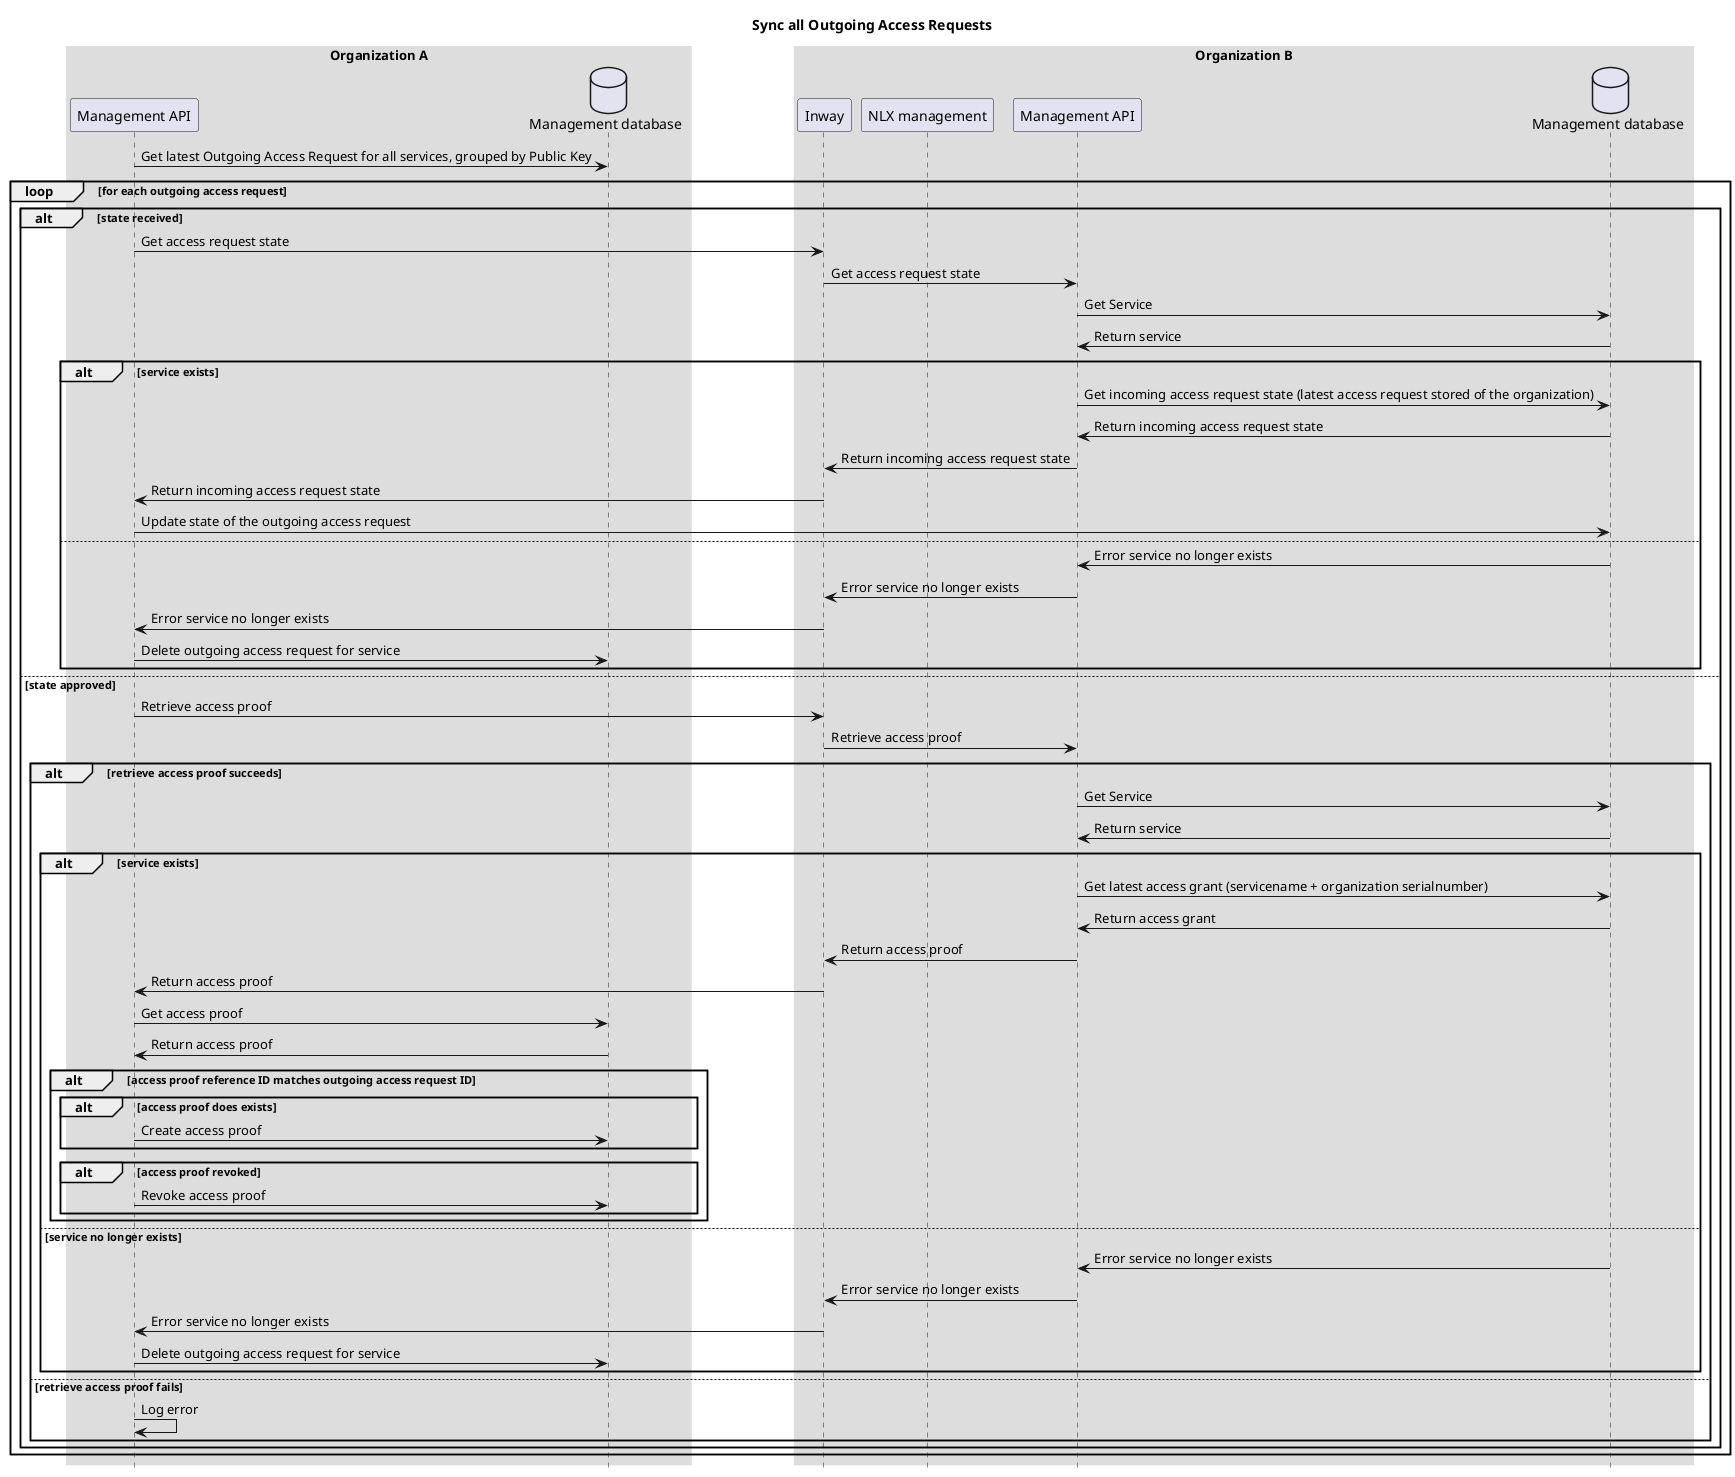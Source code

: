 @startuml
title: Sync all Outgoing Access Requests

skinparam sequenceBoxBorderColor #transparent
skinparam boxPadding 50
hide footbox

box "Organization A"
participant "Management API" as managementAPIOrgA
database "Management database" as managementDatabaseOrgA
end box

box "Organization B"
participant "Inway" as inwayOrgB
participant "NLX management" as managementUIOrgB
participant "Management API" as managementAPIOrgB
database "Management database" as managementDatabaseOrgB
end box

managementAPIOrgA -> managementDatabaseOrgA: Get latest Outgoing Access Request for all services, grouped by Public Key
loop for each outgoing access request
    alt state received
        managementAPIOrgA -> inwayOrgB: Get access request state
        inwayOrgB -> managementAPIOrgB: Get access request state
        managementAPIOrgB -> managementDatabaseOrgB: Get Service
        managementDatabaseOrgB -> managementAPIOrgB: Return service
        alt service exists
            managementAPIOrgB -> managementDatabaseOrgB: Get incoming access request state (latest access request stored of the organization)
            managementDatabaseOrgB -> managementAPIOrgB: Return incoming access request state
            managementAPIOrgB -> inwayOrgB: Return incoming access request state
            inwayOrgB -> managementAPIOrgA: Return incoming access request state
            managementAPIOrgA -> managementDatabaseOrgB: Update state of the outgoing access request
        else
            managementDatabaseOrgB -> managementAPIOrgB: Error service no longer exists
            managementAPIOrgB -> inwayOrgB: Error service no longer exists
            inwayOrgB -> managementAPIOrgA: Error service no longer exists
            managementAPIOrgA -> managementDatabaseOrgA: Delete outgoing access request for service
        end
    else state approved
        managementAPIOrgA -> inwayOrgB: Retrieve access proof
        inwayOrgB -> managementAPIOrgB: Retrieve access proof
        alt retrieve access proof succeeds
            managementAPIOrgB -> managementDatabaseOrgB: Get Service
            managementDatabaseOrgB -> managementAPIOrgB: Return service
            alt service exists
                managementAPIOrgB -> managementDatabaseOrgB: Get latest access grant (servicename + organization serialnumber)
                managementDatabaseOrgB -> managementAPIOrgB: Return access grant
                managementAPIOrgB -> inwayOrgB: Return access proof
                inwayOrgB -> managementAPIOrgA: Return access proof
                managementAPIOrgA -> managementDatabaseOrgA: Get access proof
                managementDatabaseOrgA -> managementAPIOrgA: Return access proof
                alt access proof reference ID matches outgoing access request ID
                    alt access proof does exists
                        managementAPIOrgA -> managementDatabaseOrgA: Create access proof
                    end
                    alt access proof revoked
                        managementAPIOrgA -> managementDatabaseOrgA: Revoke access proof
                    end
                end
            else service no longer exists
                managementDatabaseOrgB -> managementAPIOrgB: Error service no longer exists
                managementAPIOrgB -> inwayOrgB: Error service no longer exists
                inwayOrgB -> managementAPIOrgA: Error service no longer exists
                managementAPIOrgA -> managementDatabaseOrgA: Delete outgoing access request for service
            end
        else retrieve access proof fails
            managementAPIOrgA -> managementAPIOrgA: Log error
        end
    end
end
@enduml
